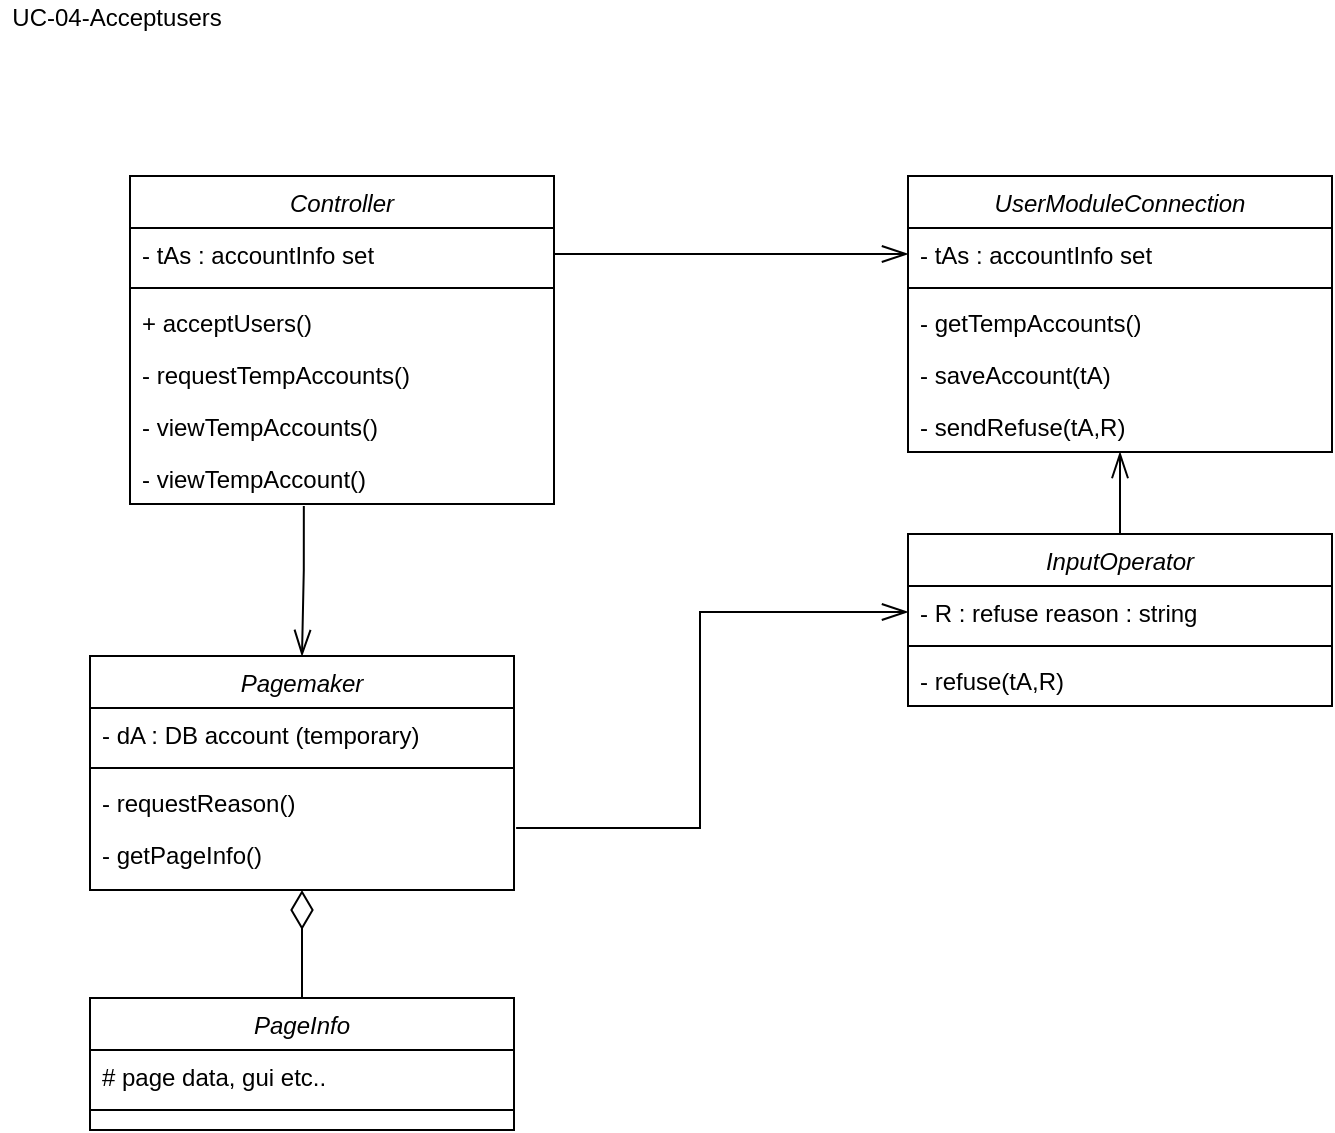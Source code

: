 <mxfile version="14.6.11" type="device"><diagram id="C5RBs43oDa-KdzZeNtuy" name="Page-1"><mxGraphModel dx="1070" dy="781" grid="0" gridSize="10" guides="1" tooltips="1" connect="1" arrows="1" fold="1" page="1" pageScale="1" pageWidth="827" pageHeight="1169" math="0" shadow="0"><root><mxCell id="WIyWlLk6GJQsqaUBKTNV-0"/><mxCell id="WIyWlLk6GJQsqaUBKTNV-1" parent="WIyWlLk6GJQsqaUBKTNV-0"/><mxCell id="_OxDIwBgwFHxbiOc1xIm-0" value="Controller" style="swimlane;fontStyle=2;align=center;verticalAlign=top;childLayout=stackLayout;horizontal=1;startSize=26;horizontalStack=0;resizeParent=1;resizeLast=0;collapsible=1;marginBottom=0;rounded=0;shadow=0;strokeWidth=1;" vertex="1" parent="WIyWlLk6GJQsqaUBKTNV-1"><mxGeometry x="84" y="96" width="212" height="164" as="geometry"><mxRectangle x="230" y="140" width="160" height="26" as="alternateBounds"/></mxGeometry></mxCell><mxCell id="_OxDIwBgwFHxbiOc1xIm-1" value="- tAs : accountInfo set" style="text;align=left;verticalAlign=top;spacingLeft=4;spacingRight=4;overflow=hidden;rotatable=0;points=[[0,0.5],[1,0.5]];portConstraint=eastwest;rounded=0;shadow=0;html=0;" vertex="1" parent="_OxDIwBgwFHxbiOc1xIm-0"><mxGeometry y="26" width="212" height="26" as="geometry"/></mxCell><mxCell id="_OxDIwBgwFHxbiOc1xIm-2" value="" style="line;html=1;strokeWidth=1;align=left;verticalAlign=middle;spacingTop=-1;spacingLeft=3;spacingRight=3;rotatable=0;labelPosition=right;points=[];portConstraint=eastwest;" vertex="1" parent="_OxDIwBgwFHxbiOc1xIm-0"><mxGeometry y="52" width="212" height="8" as="geometry"/></mxCell><mxCell id="_OxDIwBgwFHxbiOc1xIm-3" value="+ acceptUsers()&#10;" style="text;align=left;verticalAlign=top;spacingLeft=4;spacingRight=4;overflow=hidden;rotatable=0;points=[[0,0.5],[1,0.5]];portConstraint=eastwest;" vertex="1" parent="_OxDIwBgwFHxbiOc1xIm-0"><mxGeometry y="60" width="212" height="26" as="geometry"/></mxCell><mxCell id="_OxDIwBgwFHxbiOc1xIm-4" value="- requestTempAccounts()&#10;" style="text;align=left;verticalAlign=top;spacingLeft=4;spacingRight=4;overflow=hidden;rotatable=0;points=[[0,0.5],[1,0.5]];portConstraint=eastwest;" vertex="1" parent="_OxDIwBgwFHxbiOc1xIm-0"><mxGeometry y="86" width="212" height="26" as="geometry"/></mxCell><mxCell id="_OxDIwBgwFHxbiOc1xIm-5" value="- viewTempAccounts()&#10;" style="text;align=left;verticalAlign=top;spacingLeft=4;spacingRight=4;overflow=hidden;rotatable=0;points=[[0,0.5],[1,0.5]];portConstraint=eastwest;" vertex="1" parent="_OxDIwBgwFHxbiOc1xIm-0"><mxGeometry y="112" width="212" height="26" as="geometry"/></mxCell><mxCell id="_OxDIwBgwFHxbiOc1xIm-31" value="- viewTempAccount()&#10;" style="text;align=left;verticalAlign=top;spacingLeft=4;spacingRight=4;overflow=hidden;rotatable=0;points=[[0,0.5],[1,0.5]];portConstraint=eastwest;" vertex="1" parent="_OxDIwBgwFHxbiOc1xIm-0"><mxGeometry y="138" width="212" height="26" as="geometry"/></mxCell><mxCell id="_OxDIwBgwFHxbiOc1xIm-102" style="edgeStyle=orthogonalEdgeStyle;rounded=0;orthogonalLoop=1;jettySize=auto;html=1;entryX=0.5;entryY=1;entryDx=0;entryDy=0;endArrow=openThin;endFill=0;endSize=11;" edge="1" parent="WIyWlLk6GJQsqaUBKTNV-1" source="_OxDIwBgwFHxbiOc1xIm-14" target="_OxDIwBgwFHxbiOc1xIm-82"><mxGeometry relative="1" as="geometry"/></mxCell><mxCell id="_OxDIwBgwFHxbiOc1xIm-14" value="InputOperator" style="swimlane;fontStyle=2;align=center;verticalAlign=top;childLayout=stackLayout;horizontal=1;startSize=26;horizontalStack=0;resizeParent=1;resizeLast=0;collapsible=1;marginBottom=0;rounded=0;shadow=0;strokeWidth=1;" vertex="1" parent="WIyWlLk6GJQsqaUBKTNV-1"><mxGeometry x="473" y="275" width="212" height="86" as="geometry"><mxRectangle x="230" y="140" width="160" height="26" as="alternateBounds"/></mxGeometry></mxCell><mxCell id="_OxDIwBgwFHxbiOc1xIm-15" value="- R : refuse reason : string" style="text;align=left;verticalAlign=top;spacingLeft=4;spacingRight=4;overflow=hidden;rotatable=0;points=[[0,0.5],[1,0.5]];portConstraint=eastwest;rounded=0;shadow=0;html=0;" vertex="1" parent="_OxDIwBgwFHxbiOc1xIm-14"><mxGeometry y="26" width="212" height="26" as="geometry"/></mxCell><mxCell id="_OxDIwBgwFHxbiOc1xIm-16" value="" style="line;html=1;strokeWidth=1;align=left;verticalAlign=middle;spacingTop=-1;spacingLeft=3;spacingRight=3;rotatable=0;labelPosition=right;points=[];portConstraint=eastwest;" vertex="1" parent="_OxDIwBgwFHxbiOc1xIm-14"><mxGeometry y="52" width="212" height="8" as="geometry"/></mxCell><mxCell id="_OxDIwBgwFHxbiOc1xIm-17" value="- refuse(tA,R)" style="text;align=left;verticalAlign=top;spacingLeft=4;spacingRight=4;overflow=hidden;rotatable=0;points=[[0,0.5],[1,0.5]];portConstraint=eastwest;" vertex="1" parent="_OxDIwBgwFHxbiOc1xIm-14"><mxGeometry y="60" width="212" height="26" as="geometry"/></mxCell><mxCell id="_OxDIwBgwFHxbiOc1xIm-101" style="edgeStyle=orthogonalEdgeStyle;rounded=0;orthogonalLoop=1;jettySize=auto;html=1;entryX=0;entryY=0.5;entryDx=0;entryDy=0;endArrow=openThin;endFill=0;endSize=11;exitX=1.005;exitY=1;exitDx=0;exitDy=0;exitPerimeter=0;" edge="1" parent="WIyWlLk6GJQsqaUBKTNV-1" source="_OxDIwBgwFHxbiOc1xIm-23" target="_OxDIwBgwFHxbiOc1xIm-15"><mxGeometry relative="1" as="geometry"><Array as="points"><mxPoint x="369" y="422"/><mxPoint x="369" y="314"/></Array></mxGeometry></mxCell><mxCell id="_OxDIwBgwFHxbiOc1xIm-20" value="Pagemaker" style="swimlane;fontStyle=2;align=center;verticalAlign=top;childLayout=stackLayout;horizontal=1;startSize=26;horizontalStack=0;resizeParent=1;resizeLast=0;collapsible=1;marginBottom=0;rounded=0;shadow=0;strokeWidth=1;" vertex="1" parent="WIyWlLk6GJQsqaUBKTNV-1"><mxGeometry x="64" y="336" width="212" height="117" as="geometry"><mxRectangle x="230" y="140" width="160" height="26" as="alternateBounds"/></mxGeometry></mxCell><mxCell id="_OxDIwBgwFHxbiOc1xIm-21" value="- dA : DB account (temporary)" style="text;align=left;verticalAlign=top;spacingLeft=4;spacingRight=4;overflow=hidden;rotatable=0;points=[[0,0.5],[1,0.5]];portConstraint=eastwest;rounded=0;shadow=0;html=0;" vertex="1" parent="_OxDIwBgwFHxbiOc1xIm-20"><mxGeometry y="26" width="212" height="26" as="geometry"/></mxCell><mxCell id="_OxDIwBgwFHxbiOc1xIm-22" value="" style="line;html=1;strokeWidth=1;align=left;verticalAlign=middle;spacingTop=-1;spacingLeft=3;spacingRight=3;rotatable=0;labelPosition=right;points=[];portConstraint=eastwest;" vertex="1" parent="_OxDIwBgwFHxbiOc1xIm-20"><mxGeometry y="52" width="212" height="8" as="geometry"/></mxCell><mxCell id="_OxDIwBgwFHxbiOc1xIm-23" value="- requestReason()" style="text;align=left;verticalAlign=top;spacingLeft=4;spacingRight=4;overflow=hidden;rotatable=0;points=[[0,0.5],[1,0.5]];portConstraint=eastwest;" vertex="1" parent="_OxDIwBgwFHxbiOc1xIm-20"><mxGeometry y="60" width="212" height="26" as="geometry"/></mxCell><mxCell id="_OxDIwBgwFHxbiOc1xIm-104" value="- getPageInfo()" style="text;align=left;verticalAlign=top;spacingLeft=4;spacingRight=4;overflow=hidden;rotatable=0;points=[[0,0.5],[1,0.5]];portConstraint=eastwest;" vertex="1" parent="_OxDIwBgwFHxbiOc1xIm-20"><mxGeometry y="86" width="212" height="26" as="geometry"/></mxCell><mxCell id="_OxDIwBgwFHxbiOc1xIm-82" value="UserModuleConnection" style="swimlane;fontStyle=2;align=center;verticalAlign=top;childLayout=stackLayout;horizontal=1;startSize=26;horizontalStack=0;resizeParent=1;resizeLast=0;collapsible=1;marginBottom=0;rounded=0;shadow=0;strokeWidth=1;" vertex="1" parent="WIyWlLk6GJQsqaUBKTNV-1"><mxGeometry x="473" y="96" width="212" height="138" as="geometry"><mxRectangle x="230" y="140" width="160" height="26" as="alternateBounds"/></mxGeometry></mxCell><mxCell id="_OxDIwBgwFHxbiOc1xIm-83" value="- tAs : accountInfo set" style="text;align=left;verticalAlign=top;spacingLeft=4;spacingRight=4;overflow=hidden;rotatable=0;points=[[0,0.5],[1,0.5]];portConstraint=eastwest;rounded=0;shadow=0;html=0;" vertex="1" parent="_OxDIwBgwFHxbiOc1xIm-82"><mxGeometry y="26" width="212" height="26" as="geometry"/></mxCell><mxCell id="_OxDIwBgwFHxbiOc1xIm-84" value="" style="line;html=1;strokeWidth=1;align=left;verticalAlign=middle;spacingTop=-1;spacingLeft=3;spacingRight=3;rotatable=0;labelPosition=right;points=[];portConstraint=eastwest;" vertex="1" parent="_OxDIwBgwFHxbiOc1xIm-82"><mxGeometry y="52" width="212" height="8" as="geometry"/></mxCell><mxCell id="_OxDIwBgwFHxbiOc1xIm-86" value="- getTempAccounts()" style="text;align=left;verticalAlign=top;spacingLeft=4;spacingRight=4;overflow=hidden;rotatable=0;points=[[0,0.5],[1,0.5]];portConstraint=eastwest;" vertex="1" parent="_OxDIwBgwFHxbiOc1xIm-82"><mxGeometry y="60" width="212" height="26" as="geometry"/></mxCell><mxCell id="_OxDIwBgwFHxbiOc1xIm-111" value="- saveAccount(tA)" style="text;align=left;verticalAlign=top;spacingLeft=4;spacingRight=4;overflow=hidden;rotatable=0;points=[[0,0.5],[1,0.5]];portConstraint=eastwest;" vertex="1" parent="_OxDIwBgwFHxbiOc1xIm-82"><mxGeometry y="86" width="212" height="26" as="geometry"/></mxCell><mxCell id="_OxDIwBgwFHxbiOc1xIm-112" value="- sendRefuse(tA,R)" style="text;align=left;verticalAlign=top;spacingLeft=4;spacingRight=4;overflow=hidden;rotatable=0;points=[[0,0.5],[1,0.5]];portConstraint=eastwest;" vertex="1" parent="_OxDIwBgwFHxbiOc1xIm-82"><mxGeometry y="112" width="212" height="26" as="geometry"/></mxCell><mxCell id="_OxDIwBgwFHxbiOc1xIm-90" style="edgeStyle=orthogonalEdgeStyle;rounded=0;orthogonalLoop=1;jettySize=auto;html=1;entryX=0;entryY=0.5;entryDx=0;entryDy=0;endArrow=openThin;endFill=0;endSize=11;" edge="1" parent="WIyWlLk6GJQsqaUBKTNV-1" source="_OxDIwBgwFHxbiOc1xIm-1" target="_OxDIwBgwFHxbiOc1xIm-83"><mxGeometry relative="1" as="geometry"/></mxCell><mxCell id="_OxDIwBgwFHxbiOc1xIm-92" value="UC-04-Acceptusers" style="text;html=1;align=center;verticalAlign=middle;resizable=0;points=[];autosize=1;strokeColor=none;" vertex="1" parent="WIyWlLk6GJQsqaUBKTNV-1"><mxGeometry x="19" y="8" width="115" height="18" as="geometry"/></mxCell><mxCell id="_OxDIwBgwFHxbiOc1xIm-100" style="edgeStyle=orthogonalEdgeStyle;rounded=0;orthogonalLoop=1;jettySize=auto;html=1;exitX=0.41;exitY=1.038;exitDx=0;exitDy=0;entryX=0.5;entryY=0;entryDx=0;entryDy=0;endArrow=openThin;endFill=0;endSize=11;exitPerimeter=0;" edge="1" parent="WIyWlLk6GJQsqaUBKTNV-1" source="_OxDIwBgwFHxbiOc1xIm-31" target="_OxDIwBgwFHxbiOc1xIm-20"><mxGeometry relative="1" as="geometry"/></mxCell><mxCell id="_OxDIwBgwFHxbiOc1xIm-105" value="PageInfo" style="swimlane;fontStyle=2;align=center;verticalAlign=top;childLayout=stackLayout;horizontal=1;startSize=26;horizontalStack=0;resizeParent=1;resizeLast=0;collapsible=1;marginBottom=0;rounded=0;shadow=0;strokeWidth=1;" vertex="1" parent="WIyWlLk6GJQsqaUBKTNV-1"><mxGeometry x="64" y="507" width="212" height="66" as="geometry"><mxRectangle x="230" y="140" width="160" height="26" as="alternateBounds"/></mxGeometry></mxCell><mxCell id="_OxDIwBgwFHxbiOc1xIm-106" value="# page data, gui etc.." style="text;align=left;verticalAlign=top;spacingLeft=4;spacingRight=4;overflow=hidden;rotatable=0;points=[[0,0.5],[1,0.5]];portConstraint=eastwest;rounded=0;shadow=0;html=0;" vertex="1" parent="_OxDIwBgwFHxbiOc1xIm-105"><mxGeometry y="26" width="212" height="26" as="geometry"/></mxCell><mxCell id="_OxDIwBgwFHxbiOc1xIm-107" value="" style="line;html=1;strokeWidth=1;align=left;verticalAlign=middle;spacingTop=-1;spacingLeft=3;spacingRight=3;rotatable=0;labelPosition=right;points=[];portConstraint=eastwest;" vertex="1" parent="_OxDIwBgwFHxbiOc1xIm-105"><mxGeometry y="52" width="212" height="8" as="geometry"/></mxCell><mxCell id="_OxDIwBgwFHxbiOc1xIm-110" style="edgeStyle=orthogonalEdgeStyle;rounded=0;orthogonalLoop=1;jettySize=auto;html=1;entryX=0.5;entryY=1;entryDx=0;entryDy=0;endArrow=diamondThin;endFill=0;endSize=17;exitX=0.5;exitY=0;exitDx=0;exitDy=0;" edge="1" parent="WIyWlLk6GJQsqaUBKTNV-1" source="_OxDIwBgwFHxbiOc1xIm-105" target="_OxDIwBgwFHxbiOc1xIm-20"><mxGeometry relative="1" as="geometry"><mxPoint x="167" y="618" as="sourcePoint"/><mxPoint x="176" y="342" as="targetPoint"/></mxGeometry></mxCell></root></mxGraphModel></diagram></mxfile>